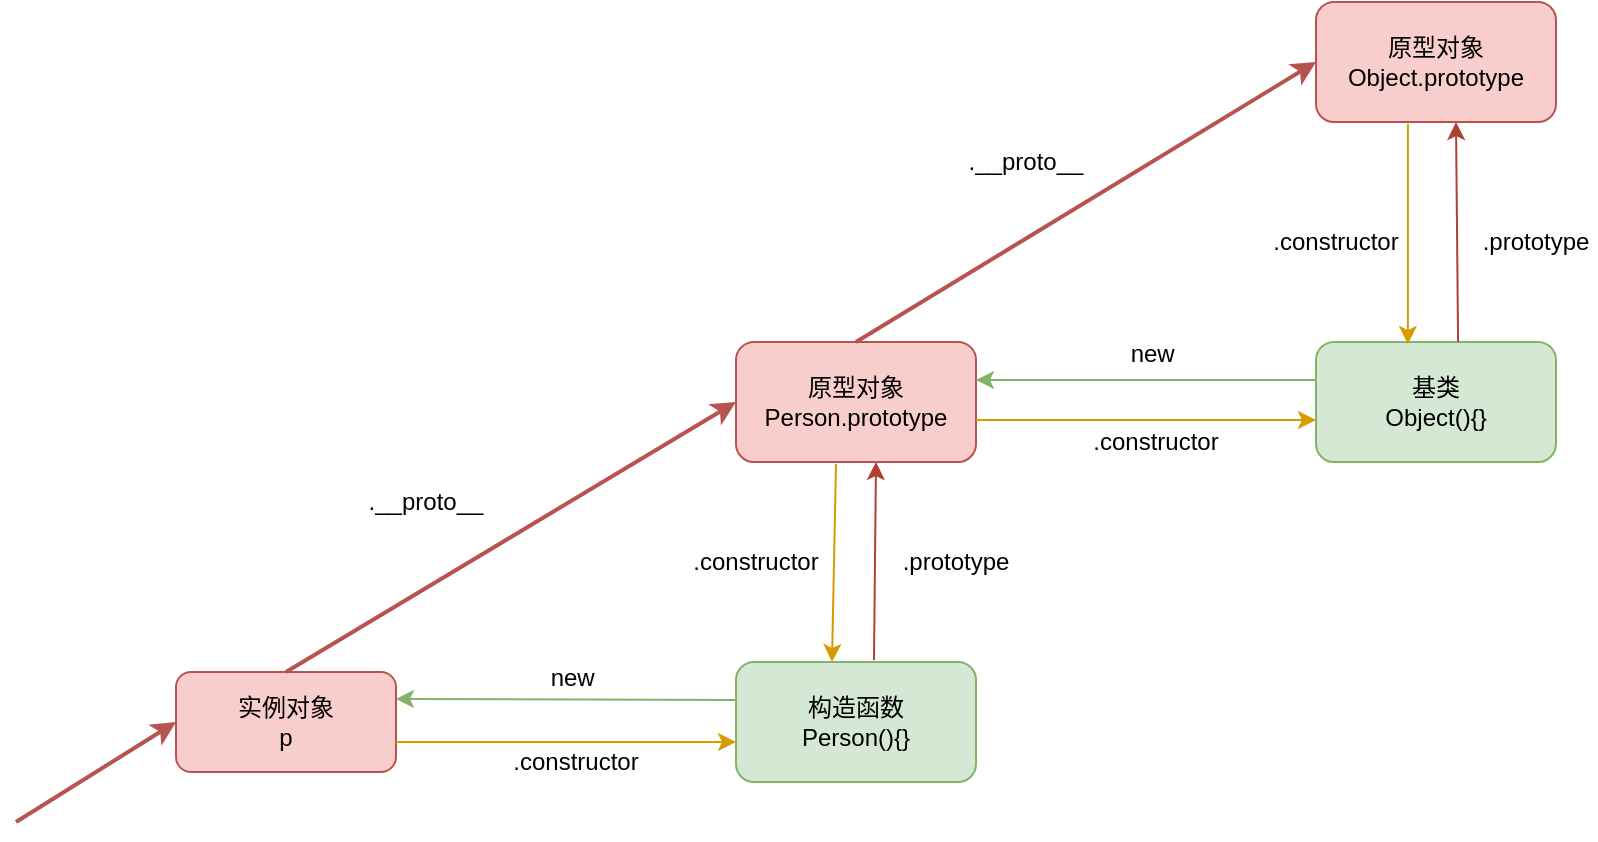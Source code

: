 <mxfile version="12.4.2" type="device" pages="1"><diagram id="cRijjl-mCbnNtK0PKcvP" name="Page-1"><mxGraphModel dx="946" dy="1765" grid="1" gridSize="10" guides="1" tooltips="1" connect="1" arrows="1" fold="1" page="1" pageScale="1" pageWidth="827" pageHeight="1169" math="0" shadow="0"><root><mxCell id="0"/><mxCell id="1" parent="0"/><mxCell id="VVUtcvO5fN-HwnrI8JJK-1" value="原型对象&lt;br&gt;Person.prototype" style="rounded=1;whiteSpace=wrap;html=1;fillColor=#f8cecc;strokeColor=#b85450;" parent="1" vertex="1"><mxGeometry x="480" y="120" width="120" height="60" as="geometry"/></mxCell><mxCell id="VVUtcvO5fN-HwnrI8JJK-2" value="构造函数&lt;br&gt;Person(){}" style="rounded=1;whiteSpace=wrap;html=1;fillColor=#d5e8d4;strokeColor=#82b366;" parent="1" vertex="1"><mxGeometry x="480" y="280" width="120" height="60" as="geometry"/></mxCell><mxCell id="VVUtcvO5fN-HwnrI8JJK-3" value="实例对象&lt;br&gt;p" style="rounded=1;whiteSpace=wrap;html=1;fillColor=#f8cecc;strokeColor=#b85450;" parent="1" vertex="1"><mxGeometry x="200" y="285" width="110" height="50" as="geometry"/></mxCell><mxCell id="VVUtcvO5fN-HwnrI8JJK-4" value="" style="endArrow=classic;html=1;entryX=1;entryY=0.25;entryDx=0;entryDy=0;fillColor=#d5e8d4;strokeColor=#82b366;" parent="1" edge="1"><mxGeometry width="50" height="50" relative="1" as="geometry"><mxPoint x="480" y="299" as="sourcePoint"/><mxPoint x="310" y="298.5" as="targetPoint"/></mxGeometry></mxCell><mxCell id="VVUtcvO5fN-HwnrI8JJK-5" value="new&amp;nbsp;" style="text;html=1;strokeColor=none;fillColor=none;align=center;verticalAlign=middle;whiteSpace=wrap;rounded=0;" parent="1" vertex="1"><mxGeometry x="360" y="278" width="80" height="20" as="geometry"/></mxCell><mxCell id="VVUtcvO5fN-HwnrI8JJK-6" value="" style="endArrow=classic;html=1;entryX=0;entryY=0.5;entryDx=0;entryDy=0;exitX=0.5;exitY=0;exitDx=0;exitDy=0;fillColor=#f8cecc;strokeColor=#b85450;strokeWidth=2;" parent="1" source="VVUtcvO5fN-HwnrI8JJK-3" target="VVUtcvO5fN-HwnrI8JJK-1" edge="1"><mxGeometry width="50" height="50" relative="1" as="geometry"><mxPoint x="270" y="270" as="sourcePoint"/><mxPoint x="290" y="170" as="targetPoint"/></mxGeometry></mxCell><mxCell id="VVUtcvO5fN-HwnrI8JJK-7" value=".__proto__" style="text;html=1;strokeColor=none;fillColor=none;align=center;verticalAlign=middle;whiteSpace=wrap;rounded=0;" parent="1" vertex="1"><mxGeometry x="290" y="190" width="70" height="20" as="geometry"/></mxCell><mxCell id="VVUtcvO5fN-HwnrI8JJK-8" value="" style="endArrow=classic;html=1;fillColor=#ffe6cc;strokeColor=#d79b00;entryX=0.4;entryY=0;entryDx=0;entryDy=0;entryPerimeter=0;" parent="1" target="VVUtcvO5fN-HwnrI8JJK-2" edge="1"><mxGeometry width="50" height="50" relative="1" as="geometry"><mxPoint x="530" y="181" as="sourcePoint"/><mxPoint x="530" y="275" as="targetPoint"/></mxGeometry></mxCell><mxCell id="VVUtcvO5fN-HwnrI8JJK-9" value="" style="endArrow=classic;html=1;fillColor=#fad9d5;strokeColor=#ae4132;exitX=0.575;exitY=-0.017;exitDx=0;exitDy=0;exitPerimeter=0;" parent="1" source="VVUtcvO5fN-HwnrI8JJK-2" edge="1"><mxGeometry width="50" height="50" relative="1" as="geometry"><mxPoint x="550" y="270" as="sourcePoint"/><mxPoint x="550" y="180" as="targetPoint"/></mxGeometry></mxCell><mxCell id="VVUtcvO5fN-HwnrI8JJK-11" value=".constructor" style="text;html=1;strokeColor=none;fillColor=none;align=center;verticalAlign=middle;whiteSpace=wrap;rounded=0;" parent="1" vertex="1"><mxGeometry x="460" y="220" width="60" height="20" as="geometry"/></mxCell><mxCell id="VVUtcvO5fN-HwnrI8JJK-14" value=".prototype" style="text;html=1;strokeColor=none;fillColor=none;align=center;verticalAlign=middle;whiteSpace=wrap;rounded=0;" parent="1" vertex="1"><mxGeometry x="560" y="220" width="60" height="20" as="geometry"/></mxCell><mxCell id="VVUtcvO5fN-HwnrI8JJK-17" value="原型对象&lt;br&gt;Object.prototype" style="rounded=1;whiteSpace=wrap;html=1;fillColor=#f8cecc;strokeColor=#b85450;" parent="1" vertex="1"><mxGeometry x="770" y="-50" width="120" height="60" as="geometry"/></mxCell><mxCell id="VVUtcvO5fN-HwnrI8JJK-18" value="基类&lt;br&gt;Object(){}" style="rounded=1;whiteSpace=wrap;html=1;fillColor=#d5e8d4;strokeColor=#82b366;" parent="1" vertex="1"><mxGeometry x="770" y="120" width="120" height="60" as="geometry"/></mxCell><mxCell id="VVUtcvO5fN-HwnrI8JJK-19" value="" style="endArrow=classic;html=1;entryX=1;entryY=0.25;entryDx=0;entryDy=0;exitX=0;exitY=0.25;exitDx=0;exitDy=0;fillColor=#d5e8d4;strokeColor=#82b366;" parent="1" edge="1"><mxGeometry width="50" height="50" relative="1" as="geometry"><mxPoint x="770" y="139" as="sourcePoint"/><mxPoint x="600" y="139" as="targetPoint"/></mxGeometry></mxCell><mxCell id="VVUtcvO5fN-HwnrI8JJK-20" value="new&amp;nbsp;" style="text;html=1;strokeColor=none;fillColor=none;align=center;verticalAlign=middle;whiteSpace=wrap;rounded=0;" parent="1" vertex="1"><mxGeometry x="650" y="116" width="80" height="20" as="geometry"/></mxCell><mxCell id="VVUtcvO5fN-HwnrI8JJK-21" value="" style="endArrow=classic;html=1;entryX=0;entryY=0.5;entryDx=0;entryDy=0;exitX=0.5;exitY=0;exitDx=0;exitDy=0;fillColor=#f8cecc;strokeColor=#b85450;strokeWidth=2;" parent="1" source="VVUtcvO5fN-HwnrI8JJK-1" target="VVUtcvO5fN-HwnrI8JJK-17" edge="1"><mxGeometry width="50" height="50" relative="1" as="geometry"><mxPoint x="600" y="145" as="sourcePoint"/><mxPoint x="510" y="80" as="targetPoint"/></mxGeometry></mxCell><mxCell id="VVUtcvO5fN-HwnrI8JJK-22" value=".__proto__" style="text;html=1;strokeColor=none;fillColor=none;align=center;verticalAlign=middle;whiteSpace=wrap;rounded=0;" parent="1" vertex="1"><mxGeometry x="590" y="20" width="70" height="20" as="geometry"/></mxCell><mxCell id="VVUtcvO5fN-HwnrI8JJK-23" value="" style="endArrow=classic;html=1;exitX=0.383;exitY=1.017;exitDx=0;exitDy=0;entryX=0.383;entryY=0.017;entryDx=0;entryDy=0;fillColor=#ffe6cc;strokeColor=#d79b00;exitPerimeter=0;entryPerimeter=0;" parent="1" source="VVUtcvO5fN-HwnrI8JJK-17" target="VVUtcvO5fN-HwnrI8JJK-18" edge="1"><mxGeometry width="50" height="50" relative="1" as="geometry"><mxPoint x="770" y="90" as="sourcePoint"/><mxPoint x="880" y="110" as="targetPoint"/></mxGeometry></mxCell><mxCell id="VVUtcvO5fN-HwnrI8JJK-24" value="" style="endArrow=classic;html=1;exitX=0.592;exitY=0;exitDx=0;exitDy=0;fillColor=#fad9d5;strokeColor=#ae4132;exitPerimeter=0;" parent="1" source="VVUtcvO5fN-HwnrI8JJK-18" edge="1"><mxGeometry width="50" height="50" relative="1" as="geometry"><mxPoint x="830" y="180" as="sourcePoint"/><mxPoint x="840" y="10" as="targetPoint"/></mxGeometry></mxCell><mxCell id="VVUtcvO5fN-HwnrI8JJK-25" value=".constructor" style="text;html=1;strokeColor=none;fillColor=none;align=center;verticalAlign=middle;whiteSpace=wrap;rounded=0;" parent="1" vertex="1"><mxGeometry x="750" y="60" width="60" height="20" as="geometry"/></mxCell><mxCell id="VVUtcvO5fN-HwnrI8JJK-26" value=".prototype" style="text;html=1;strokeColor=none;fillColor=none;align=center;verticalAlign=middle;whiteSpace=wrap;rounded=0;" parent="1" vertex="1"><mxGeometry x="850" y="60" width="60" height="20" as="geometry"/></mxCell><mxCell id="aINWD5XCGrU63-9yL8jW-1" value="" style="endArrow=classic;html=1;fillColor=#f8cecc;strokeColor=#b85450;strokeWidth=2;" edge="1" parent="1"><mxGeometry width="50" height="50" relative="1" as="geometry"><mxPoint x="120" y="360" as="sourcePoint"/><mxPoint x="200" y="310" as="targetPoint"/></mxGeometry></mxCell><mxCell id="aINWD5XCGrU63-9yL8jW-3" value="" style="endArrow=classic;html=1;strokeWidth=1;fillColor=#ffe6cc;strokeColor=#d79b00;" edge="1" parent="1"><mxGeometry width="50" height="50" relative="1" as="geometry"><mxPoint x="310" y="320" as="sourcePoint"/><mxPoint x="480" y="320" as="targetPoint"/></mxGeometry></mxCell><mxCell id="aINWD5XCGrU63-9yL8jW-4" value="" style="endArrow=classic;html=1;strokeWidth=1;entryX=0;entryY=0.65;entryDx=0;entryDy=0;entryPerimeter=0;fillColor=#ffe6cc;strokeColor=#d79b00;" edge="1" parent="1" target="VVUtcvO5fN-HwnrI8JJK-18"><mxGeometry width="50" height="50" relative="1" as="geometry"><mxPoint x="600" y="159" as="sourcePoint"/><mxPoint x="490" y="330" as="targetPoint"/></mxGeometry></mxCell><mxCell id="aINWD5XCGrU63-9yL8jW-5" value=".constructor" style="text;html=1;strokeColor=none;fillColor=none;align=center;verticalAlign=middle;whiteSpace=wrap;rounded=0;" vertex="1" parent="1"><mxGeometry x="360" y="320" width="80" height="20" as="geometry"/></mxCell><mxCell id="aINWD5XCGrU63-9yL8jW-6" value=".constructor" style="text;html=1;strokeColor=none;fillColor=none;align=center;verticalAlign=middle;whiteSpace=wrap;rounded=0;" vertex="1" parent="1"><mxGeometry x="650" y="160" width="80" height="20" as="geometry"/></mxCell></root></mxGraphModel></diagram></mxfile>